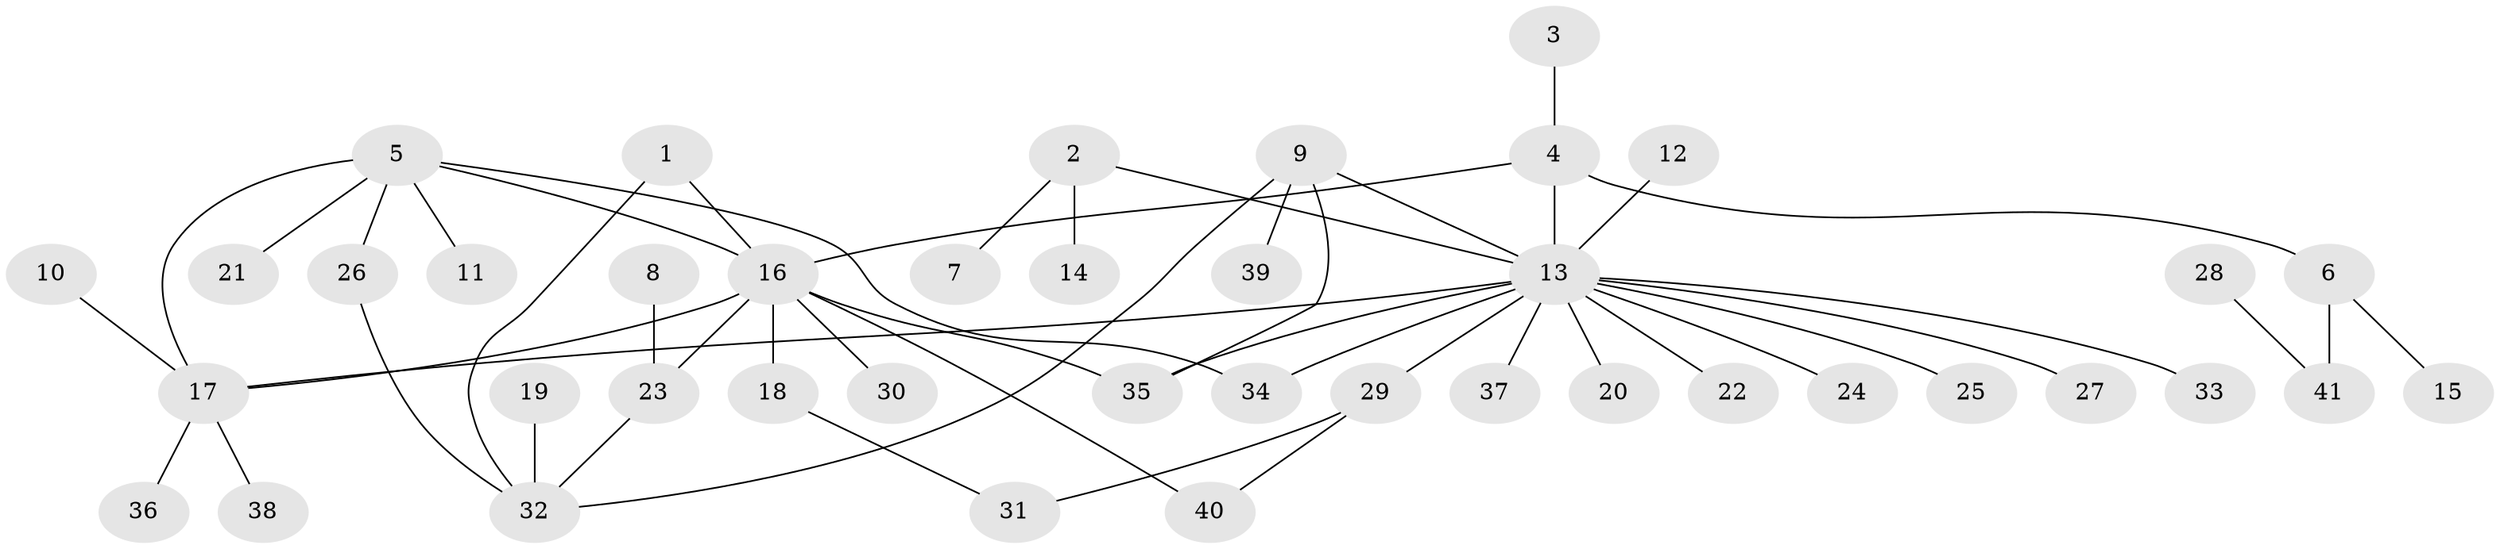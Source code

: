 // original degree distribution, {9: 0.012195121951219513, 11: 0.012195121951219513, 6: 0.036585365853658534, 18: 0.012195121951219513, 3: 0.10975609756097561, 4: 0.036585365853658534, 7: 0.012195121951219513, 2: 0.25609756097560976, 5: 0.012195121951219513, 1: 0.5}
// Generated by graph-tools (version 1.1) at 2025/36/03/04/25 23:36:50]
// undirected, 41 vertices, 50 edges
graph export_dot {
  node [color=gray90,style=filled];
  1;
  2;
  3;
  4;
  5;
  6;
  7;
  8;
  9;
  10;
  11;
  12;
  13;
  14;
  15;
  16;
  17;
  18;
  19;
  20;
  21;
  22;
  23;
  24;
  25;
  26;
  27;
  28;
  29;
  30;
  31;
  32;
  33;
  34;
  35;
  36;
  37;
  38;
  39;
  40;
  41;
  1 -- 16 [weight=1.0];
  1 -- 32 [weight=1.0];
  2 -- 7 [weight=1.0];
  2 -- 13 [weight=1.0];
  2 -- 14 [weight=1.0];
  3 -- 4 [weight=1.0];
  4 -- 6 [weight=2.0];
  4 -- 13 [weight=1.0];
  4 -- 16 [weight=1.0];
  5 -- 11 [weight=1.0];
  5 -- 16 [weight=1.0];
  5 -- 17 [weight=1.0];
  5 -- 21 [weight=1.0];
  5 -- 26 [weight=1.0];
  5 -- 34 [weight=1.0];
  6 -- 15 [weight=1.0];
  6 -- 41 [weight=1.0];
  8 -- 23 [weight=1.0];
  9 -- 13 [weight=1.0];
  9 -- 32 [weight=1.0];
  9 -- 35 [weight=1.0];
  9 -- 39 [weight=1.0];
  10 -- 17 [weight=1.0];
  12 -- 13 [weight=1.0];
  13 -- 17 [weight=1.0];
  13 -- 20 [weight=1.0];
  13 -- 22 [weight=1.0];
  13 -- 24 [weight=1.0];
  13 -- 25 [weight=1.0];
  13 -- 27 [weight=1.0];
  13 -- 29 [weight=1.0];
  13 -- 33 [weight=1.0];
  13 -- 34 [weight=1.0];
  13 -- 35 [weight=1.0];
  13 -- 37 [weight=1.0];
  16 -- 17 [weight=1.0];
  16 -- 18 [weight=1.0];
  16 -- 23 [weight=1.0];
  16 -- 30 [weight=1.0];
  16 -- 35 [weight=1.0];
  16 -- 40 [weight=1.0];
  17 -- 36 [weight=1.0];
  17 -- 38 [weight=1.0];
  18 -- 31 [weight=1.0];
  19 -- 32 [weight=1.0];
  23 -- 32 [weight=1.0];
  26 -- 32 [weight=1.0];
  28 -- 41 [weight=1.0];
  29 -- 31 [weight=1.0];
  29 -- 40 [weight=1.0];
}
